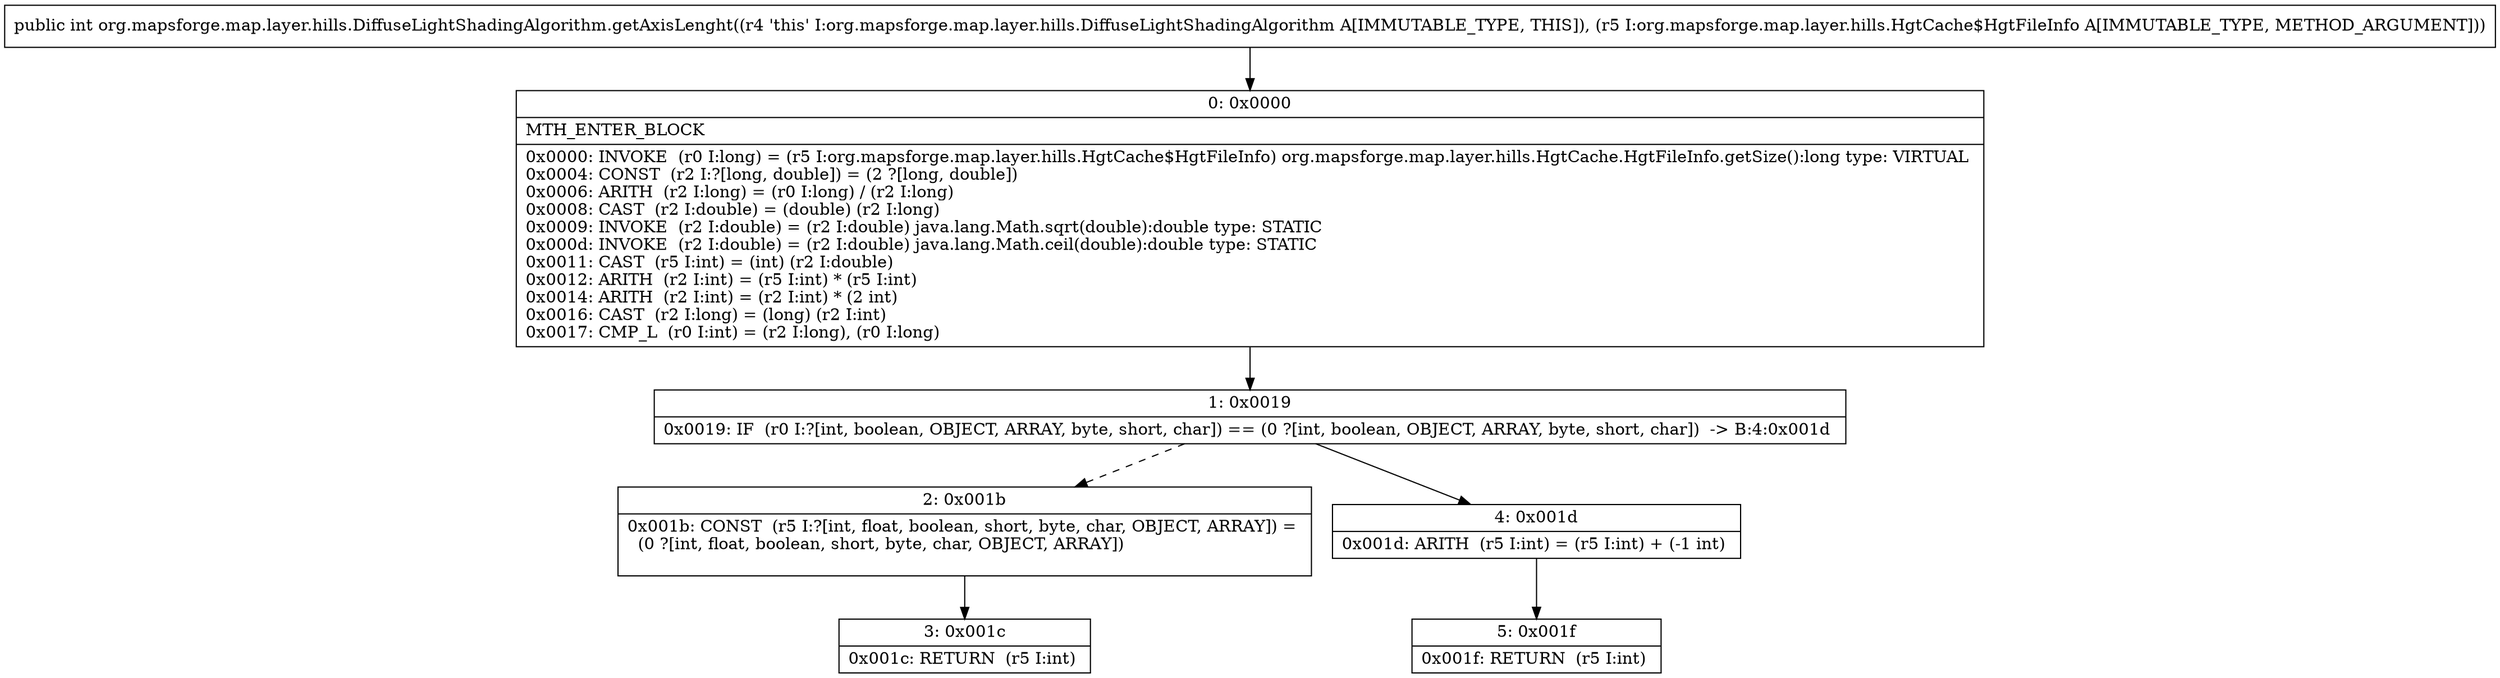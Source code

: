 digraph "CFG fororg.mapsforge.map.layer.hills.DiffuseLightShadingAlgorithm.getAxisLenght(Lorg\/mapsforge\/map\/layer\/hills\/HgtCache$HgtFileInfo;)I" {
Node_0 [shape=record,label="{0\:\ 0x0000|MTH_ENTER_BLOCK\l|0x0000: INVOKE  (r0 I:long) = (r5 I:org.mapsforge.map.layer.hills.HgtCache$HgtFileInfo) org.mapsforge.map.layer.hills.HgtCache.HgtFileInfo.getSize():long type: VIRTUAL \l0x0004: CONST  (r2 I:?[long, double]) = (2 ?[long, double]) \l0x0006: ARITH  (r2 I:long) = (r0 I:long) \/ (r2 I:long) \l0x0008: CAST  (r2 I:double) = (double) (r2 I:long) \l0x0009: INVOKE  (r2 I:double) = (r2 I:double) java.lang.Math.sqrt(double):double type: STATIC \l0x000d: INVOKE  (r2 I:double) = (r2 I:double) java.lang.Math.ceil(double):double type: STATIC \l0x0011: CAST  (r5 I:int) = (int) (r2 I:double) \l0x0012: ARITH  (r2 I:int) = (r5 I:int) * (r5 I:int) \l0x0014: ARITH  (r2 I:int) = (r2 I:int) * (2 int) \l0x0016: CAST  (r2 I:long) = (long) (r2 I:int) \l0x0017: CMP_L  (r0 I:int) = (r2 I:long), (r0 I:long) \l}"];
Node_1 [shape=record,label="{1\:\ 0x0019|0x0019: IF  (r0 I:?[int, boolean, OBJECT, ARRAY, byte, short, char]) == (0 ?[int, boolean, OBJECT, ARRAY, byte, short, char])  \-\> B:4:0x001d \l}"];
Node_2 [shape=record,label="{2\:\ 0x001b|0x001b: CONST  (r5 I:?[int, float, boolean, short, byte, char, OBJECT, ARRAY]) = \l  (0 ?[int, float, boolean, short, byte, char, OBJECT, ARRAY])\l \l}"];
Node_3 [shape=record,label="{3\:\ 0x001c|0x001c: RETURN  (r5 I:int) \l}"];
Node_4 [shape=record,label="{4\:\ 0x001d|0x001d: ARITH  (r5 I:int) = (r5 I:int) + (\-1 int) \l}"];
Node_5 [shape=record,label="{5\:\ 0x001f|0x001f: RETURN  (r5 I:int) \l}"];
MethodNode[shape=record,label="{public int org.mapsforge.map.layer.hills.DiffuseLightShadingAlgorithm.getAxisLenght((r4 'this' I:org.mapsforge.map.layer.hills.DiffuseLightShadingAlgorithm A[IMMUTABLE_TYPE, THIS]), (r5 I:org.mapsforge.map.layer.hills.HgtCache$HgtFileInfo A[IMMUTABLE_TYPE, METHOD_ARGUMENT])) }"];
MethodNode -> Node_0;
Node_0 -> Node_1;
Node_1 -> Node_2[style=dashed];
Node_1 -> Node_4;
Node_2 -> Node_3;
Node_4 -> Node_5;
}

